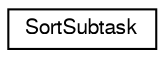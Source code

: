 digraph "Graphical Class Hierarchy"
{
  edge [fontname="FreeSans",fontsize="10",labelfontname="FreeSans",labelfontsize="10"];
  node [fontname="FreeSans",fontsize="10",shape=record];
  rankdir="LR";
  Node0 [label="SortSubtask",height=0.2,width=0.4,color="black", fillcolor="white", style="filled",URL="$structSortSubtask.html"];
}
